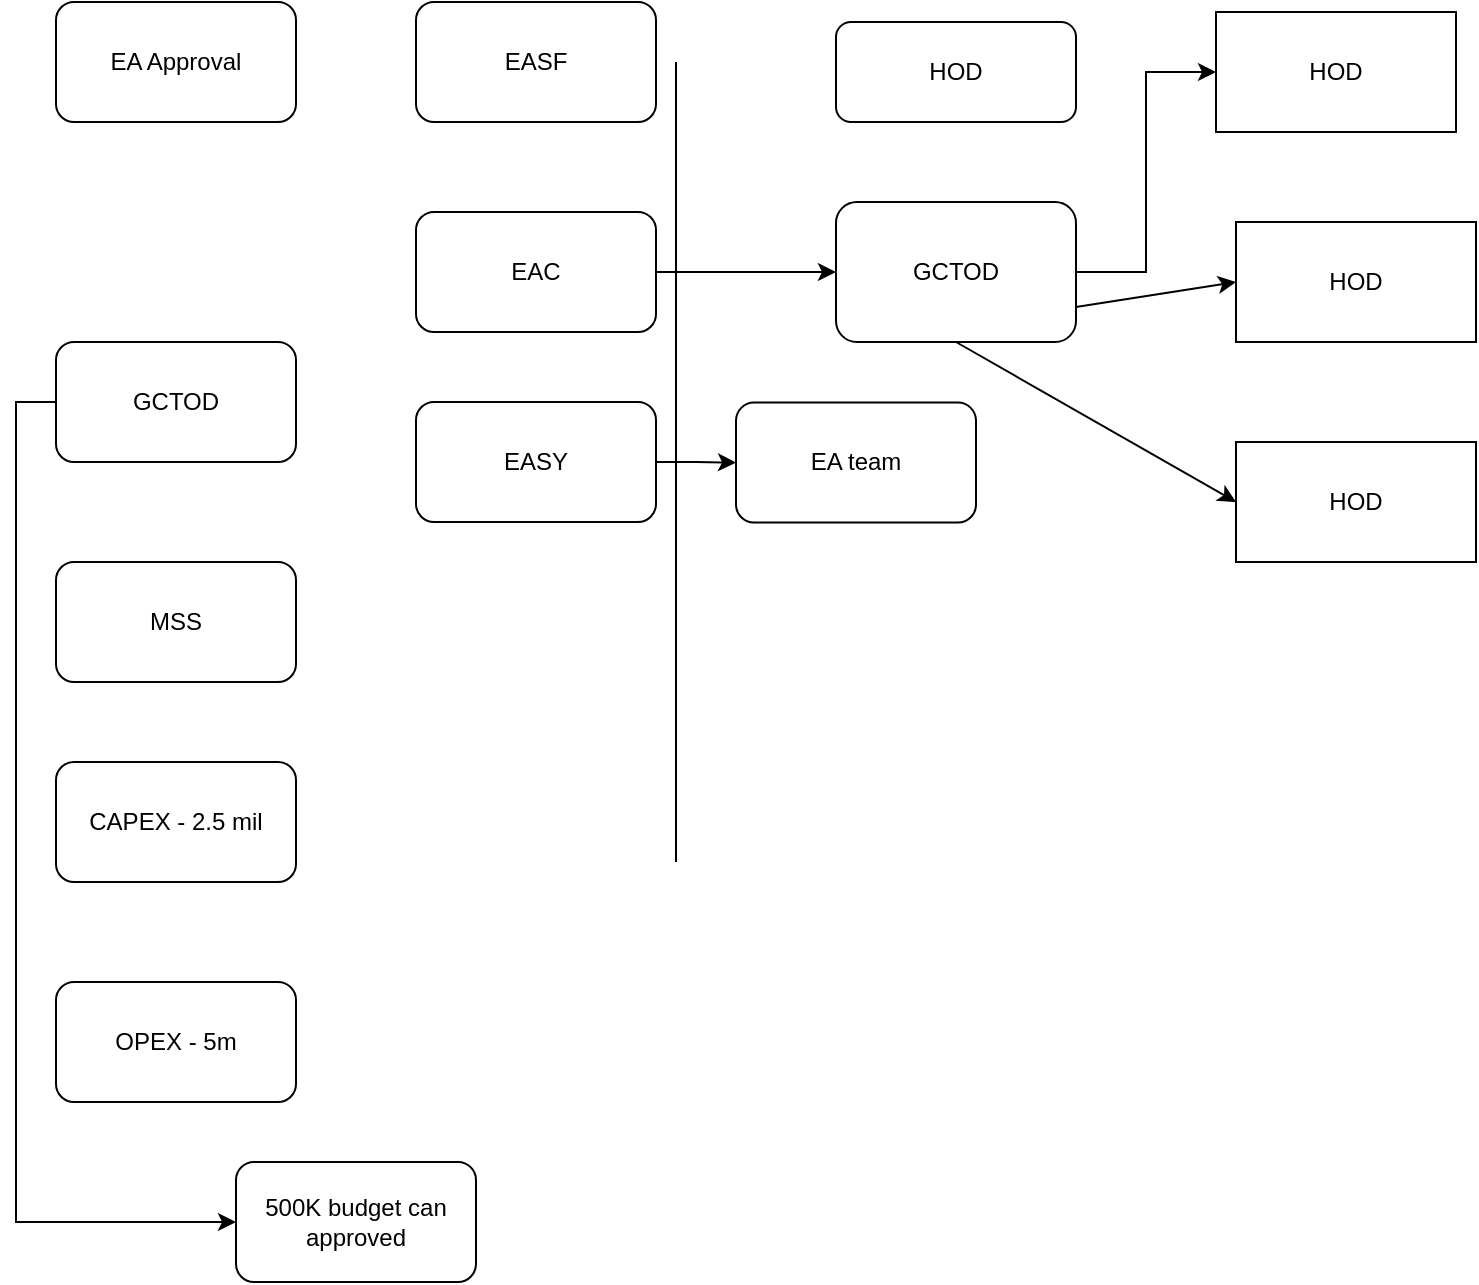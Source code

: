 <mxfile version="27.1.6">
  <diagram name="Page-1" id="VlL8WgbppvJw9ZwhtWUF">
    <mxGraphModel dx="785" dy="465" grid="1" gridSize="10" guides="1" tooltips="1" connect="1" arrows="1" fold="1" page="1" pageScale="1" pageWidth="850" pageHeight="1100" math="0" shadow="0">
      <root>
        <mxCell id="0" />
        <mxCell id="1" parent="0" />
        <mxCell id="vZDRdpO2LpftDlaN-rdH-12" style="edgeStyle=orthogonalEdgeStyle;rounded=0;orthogonalLoop=1;jettySize=auto;html=1;exitX=0;exitY=0.5;exitDx=0;exitDy=0;entryX=0;entryY=0.5;entryDx=0;entryDy=0;" parent="1" source="vZDRdpO2LpftDlaN-rdH-1" target="vZDRdpO2LpftDlaN-rdH-8" edge="1">
          <mxGeometry relative="1" as="geometry" />
        </mxCell>
        <mxCell id="vZDRdpO2LpftDlaN-rdH-1" value="GCTOD" style="rounded=1;whiteSpace=wrap;html=1;" parent="1" vertex="1">
          <mxGeometry x="90" y="190" width="120" height="60" as="geometry" />
        </mxCell>
        <mxCell id="vZDRdpO2LpftDlaN-rdH-2" value="MSS" style="rounded=1;whiteSpace=wrap;html=1;" parent="1" vertex="1">
          <mxGeometry x="90" y="300" width="120" height="60" as="geometry" />
        </mxCell>
        <mxCell id="vZDRdpO2LpftDlaN-rdH-3" value="CAPEX - 2.5 mil" style="rounded=1;whiteSpace=wrap;html=1;" parent="1" vertex="1">
          <mxGeometry x="90" y="400" width="120" height="60" as="geometry" />
        </mxCell>
        <mxCell id="vZDRdpO2LpftDlaN-rdH-4" value="OPEX - 5m" style="rounded=1;whiteSpace=wrap;html=1;" parent="1" vertex="1">
          <mxGeometry x="90" y="510" width="120" height="60" as="geometry" />
        </mxCell>
        <mxCell id="vZDRdpO2LpftDlaN-rdH-5" value="" style="endArrow=none;html=1;rounded=0;" parent="1" edge="1">
          <mxGeometry width="50" height="50" relative="1" as="geometry">
            <mxPoint x="400" y="450" as="sourcePoint" />
            <mxPoint x="400" y="50" as="targetPoint" />
          </mxGeometry>
        </mxCell>
        <mxCell id="vZDRdpO2LpftDlaN-rdH-6" value="EA Approval" style="rounded=1;whiteSpace=wrap;html=1;" parent="1" vertex="1">
          <mxGeometry x="90" y="20" width="120" height="60" as="geometry" />
        </mxCell>
        <mxCell id="vZDRdpO2LpftDlaN-rdH-8" value="500K budget can approved" style="rounded=1;whiteSpace=wrap;html=1;" parent="1" vertex="1">
          <mxGeometry x="180" y="600" width="120" height="60" as="geometry" />
        </mxCell>
        <mxCell id="vZDRdpO2LpftDlaN-rdH-13" value="EASF" style="rounded=1;whiteSpace=wrap;html=1;" parent="1" vertex="1">
          <mxGeometry x="270" y="20" width="120" height="60" as="geometry" />
        </mxCell>
        <mxCell id="vZDRdpO2LpftDlaN-rdH-14" value="EAC" style="rounded=1;whiteSpace=wrap;html=1;" parent="1" vertex="1">
          <mxGeometry x="270" y="125" width="120" height="60" as="geometry" />
        </mxCell>
        <mxCell id="vZDRdpO2LpftDlaN-rdH-17" style="edgeStyle=orthogonalEdgeStyle;rounded=0;orthogonalLoop=1;jettySize=auto;html=1;exitX=1;exitY=0.5;exitDx=0;exitDy=0;" parent="1" source="vZDRdpO2LpftDlaN-rdH-15" target="vZDRdpO2LpftDlaN-rdH-18" edge="1">
          <mxGeometry relative="1" as="geometry">
            <mxPoint x="490.0" y="250.286" as="targetPoint" />
          </mxGeometry>
        </mxCell>
        <mxCell id="vZDRdpO2LpftDlaN-rdH-15" value="EASY" style="rounded=1;whiteSpace=wrap;html=1;" parent="1" vertex="1">
          <mxGeometry x="270" y="220" width="120" height="60" as="geometry" />
        </mxCell>
        <mxCell id="vZDRdpO2LpftDlaN-rdH-18" value="EA team" style="rounded=1;whiteSpace=wrap;html=1;" parent="1" vertex="1">
          <mxGeometry x="430.0" y="220.286" width="120" height="60" as="geometry" />
        </mxCell>
        <mxCell id="vZDRdpO2LpftDlaN-rdH-19" value="HOD" style="rounded=1;whiteSpace=wrap;html=1;" parent="1" vertex="1">
          <mxGeometry x="480" y="30" width="120" height="50" as="geometry" />
        </mxCell>
        <mxCell id="vZDRdpO2LpftDlaN-rdH-20" value="" style="endArrow=classic;html=1;rounded=0;entryX=0;entryY=0.5;entryDx=0;entryDy=0;exitX=1;exitY=0.75;exitDx=0;exitDy=0;" parent="1" source="vZDRdpO2LpftDlaN-rdH-23" target="vZDRdpO2LpftDlaN-rdH-25" edge="1">
          <mxGeometry width="50" height="50" relative="1" as="geometry">
            <mxPoint x="380" y="350" as="sourcePoint" />
            <mxPoint x="430" y="300" as="targetPoint" />
          </mxGeometry>
        </mxCell>
        <mxCell id="vZDRdpO2LpftDlaN-rdH-22" value="" style="endArrow=classic;html=1;rounded=0;entryX=0;entryY=0.5;entryDx=0;entryDy=0;exitX=0.5;exitY=1;exitDx=0;exitDy=0;" parent="1" source="vZDRdpO2LpftDlaN-rdH-23" target="vZDRdpO2LpftDlaN-rdH-26" edge="1">
          <mxGeometry width="50" height="50" relative="1" as="geometry">
            <mxPoint x="380" y="350" as="sourcePoint" />
            <mxPoint x="430" y="300" as="targetPoint" />
          </mxGeometry>
        </mxCell>
        <mxCell id="vZDRdpO2LpftDlaN-rdH-28" style="edgeStyle=orthogonalEdgeStyle;rounded=0;orthogonalLoop=1;jettySize=auto;html=1;entryX=0;entryY=0.5;entryDx=0;entryDy=0;" parent="1" source="vZDRdpO2LpftDlaN-rdH-23" target="vZDRdpO2LpftDlaN-rdH-24" edge="1">
          <mxGeometry relative="1" as="geometry" />
        </mxCell>
        <mxCell id="vZDRdpO2LpftDlaN-rdH-23" value="GCTOD" style="rounded=1;whiteSpace=wrap;html=1;" parent="1" vertex="1">
          <mxGeometry x="480" y="120" width="120" height="70" as="geometry" />
        </mxCell>
        <mxCell id="vZDRdpO2LpftDlaN-rdH-24" value="HOD" style="rounded=0;whiteSpace=wrap;html=1;" parent="1" vertex="1">
          <mxGeometry x="670" y="25" width="120" height="60" as="geometry" />
        </mxCell>
        <mxCell id="vZDRdpO2LpftDlaN-rdH-25" value="HOD" style="rounded=0;whiteSpace=wrap;html=1;" parent="1" vertex="1">
          <mxGeometry x="680" y="130" width="120" height="60" as="geometry" />
        </mxCell>
        <mxCell id="vZDRdpO2LpftDlaN-rdH-26" value="HOD" style="rounded=0;whiteSpace=wrap;html=1;" parent="1" vertex="1">
          <mxGeometry x="680" y="240" width="120" height="60" as="geometry" />
        </mxCell>
        <mxCell id="vZDRdpO2LpftDlaN-rdH-33" value="" style="endArrow=classic;html=1;rounded=0;entryX=0;entryY=0.5;entryDx=0;entryDy=0;exitX=1;exitY=0.5;exitDx=0;exitDy=0;" parent="1" source="vZDRdpO2LpftDlaN-rdH-14" target="vZDRdpO2LpftDlaN-rdH-23" edge="1">
          <mxGeometry width="50" height="50" relative="1" as="geometry">
            <mxPoint x="200" y="340" as="sourcePoint" />
            <mxPoint x="250" y="290" as="targetPoint" />
          </mxGeometry>
        </mxCell>
      </root>
    </mxGraphModel>
  </diagram>
</mxfile>
